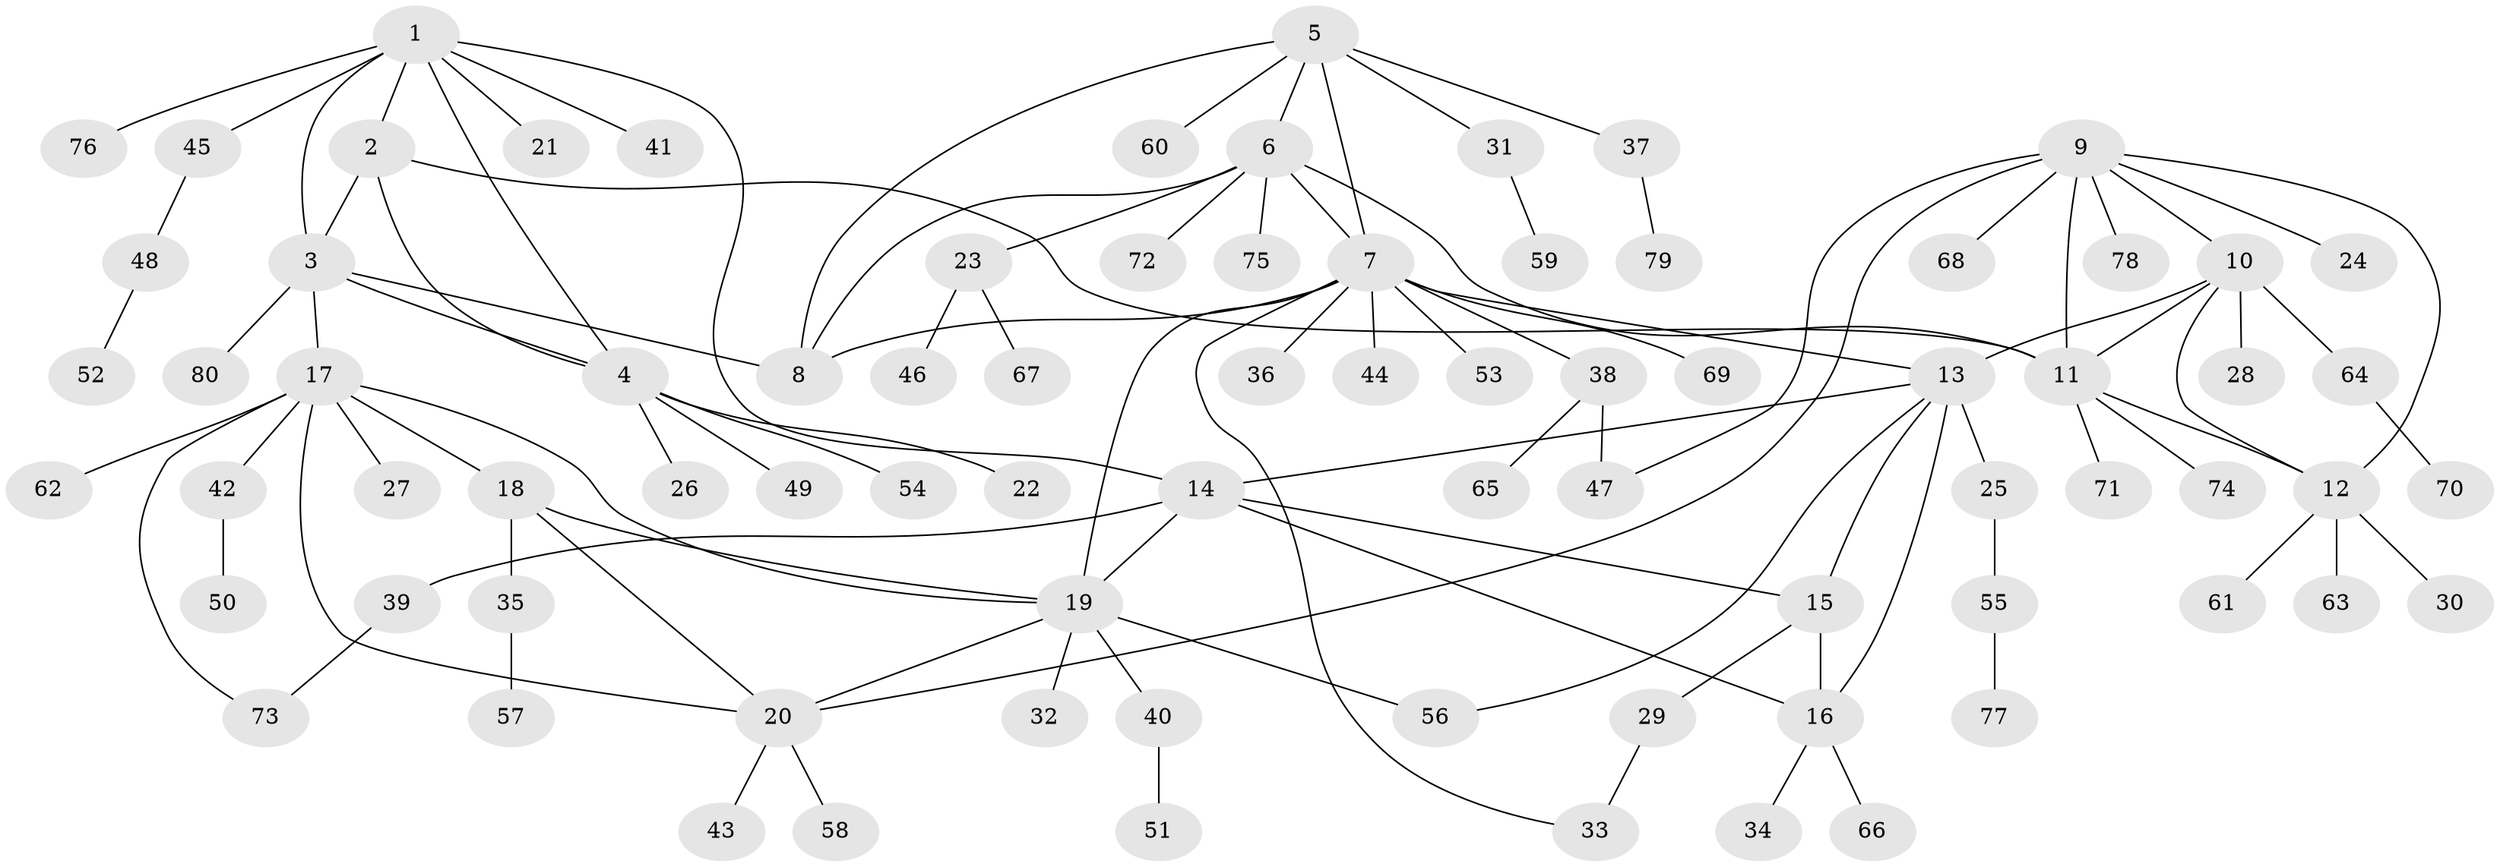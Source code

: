 // Generated by graph-tools (version 1.1) at 2025/11/02/27/25 16:11:30]
// undirected, 80 vertices, 104 edges
graph export_dot {
graph [start="1"]
  node [color=gray90,style=filled];
  1;
  2;
  3;
  4;
  5;
  6;
  7;
  8;
  9;
  10;
  11;
  12;
  13;
  14;
  15;
  16;
  17;
  18;
  19;
  20;
  21;
  22;
  23;
  24;
  25;
  26;
  27;
  28;
  29;
  30;
  31;
  32;
  33;
  34;
  35;
  36;
  37;
  38;
  39;
  40;
  41;
  42;
  43;
  44;
  45;
  46;
  47;
  48;
  49;
  50;
  51;
  52;
  53;
  54;
  55;
  56;
  57;
  58;
  59;
  60;
  61;
  62;
  63;
  64;
  65;
  66;
  67;
  68;
  69;
  70;
  71;
  72;
  73;
  74;
  75;
  76;
  77;
  78;
  79;
  80;
  1 -- 2;
  1 -- 3;
  1 -- 4;
  1 -- 14;
  1 -- 21;
  1 -- 41;
  1 -- 45;
  1 -- 76;
  2 -- 3;
  2 -- 4;
  2 -- 11;
  3 -- 4;
  3 -- 8;
  3 -- 17;
  3 -- 80;
  4 -- 22;
  4 -- 26;
  4 -- 49;
  4 -- 54;
  5 -- 6;
  5 -- 7;
  5 -- 8;
  5 -- 31;
  5 -- 37;
  5 -- 60;
  6 -- 7;
  6 -- 8;
  6 -- 11;
  6 -- 23;
  6 -- 72;
  6 -- 75;
  7 -- 8;
  7 -- 13;
  7 -- 19;
  7 -- 33;
  7 -- 36;
  7 -- 38;
  7 -- 44;
  7 -- 53;
  7 -- 69;
  9 -- 10;
  9 -- 11;
  9 -- 12;
  9 -- 20;
  9 -- 24;
  9 -- 47;
  9 -- 68;
  9 -- 78;
  10 -- 11;
  10 -- 12;
  10 -- 13;
  10 -- 28;
  10 -- 64;
  11 -- 12;
  11 -- 71;
  11 -- 74;
  12 -- 30;
  12 -- 61;
  12 -- 63;
  13 -- 14;
  13 -- 15;
  13 -- 16;
  13 -- 25;
  13 -- 56;
  14 -- 15;
  14 -- 16;
  14 -- 19;
  14 -- 39;
  15 -- 16;
  15 -- 29;
  16 -- 34;
  16 -- 66;
  17 -- 18;
  17 -- 19;
  17 -- 20;
  17 -- 27;
  17 -- 42;
  17 -- 62;
  17 -- 73;
  18 -- 19;
  18 -- 20;
  18 -- 35;
  19 -- 20;
  19 -- 32;
  19 -- 40;
  19 -- 56;
  20 -- 43;
  20 -- 58;
  23 -- 46;
  23 -- 67;
  25 -- 55;
  29 -- 33;
  31 -- 59;
  35 -- 57;
  37 -- 79;
  38 -- 47;
  38 -- 65;
  39 -- 73;
  40 -- 51;
  42 -- 50;
  45 -- 48;
  48 -- 52;
  55 -- 77;
  64 -- 70;
}
